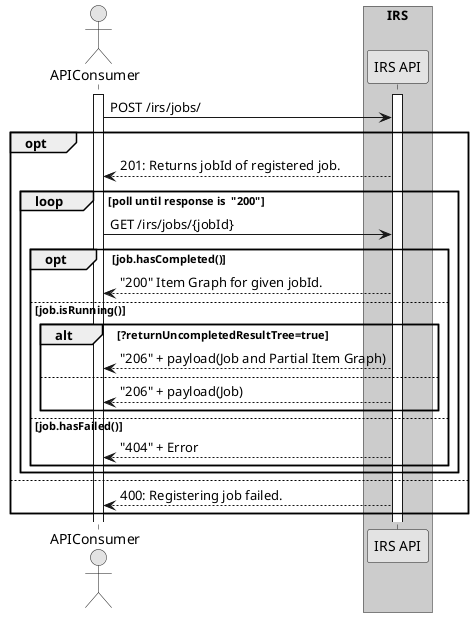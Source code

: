 @startuml
skinparam monochrome true
skinparam shadowing false
skinparam linetype ortho
skinparam defaultFontName "Architects daughter"

actor APIConsumer
activate APIConsumer

box "IRS" #LightBlue
participant WebService as "IRS API"
activate WebService

APIConsumer -> WebService : POST /irs/jobs/
opt
APIConsumer <-- WebService : 201: Returns jobId of registered job.

    loop poll until response is  "200"
         APIConsumer -> WebService : GET /irs/jobs/{jobId}

         opt job.hasCompleted()
                APIConsumer <-- WebService : "200" Item Graph for given jobId.
         else job.isRunning()
               alt ?returnUncompletedResultTree=true
                 APIConsumer <-- WebService : "206" + payload(Job and Partial Item Graph)
               else
                 APIConsumer <-- WebService : "206" + payload(Job)
                end alt
         else job.hasFailed()
            APIConsumer <-- WebService : "404" + Error
        end opt
    end loop

else
APIConsumer <-- WebService : 400: Registering job failed.
end opt



@enduml